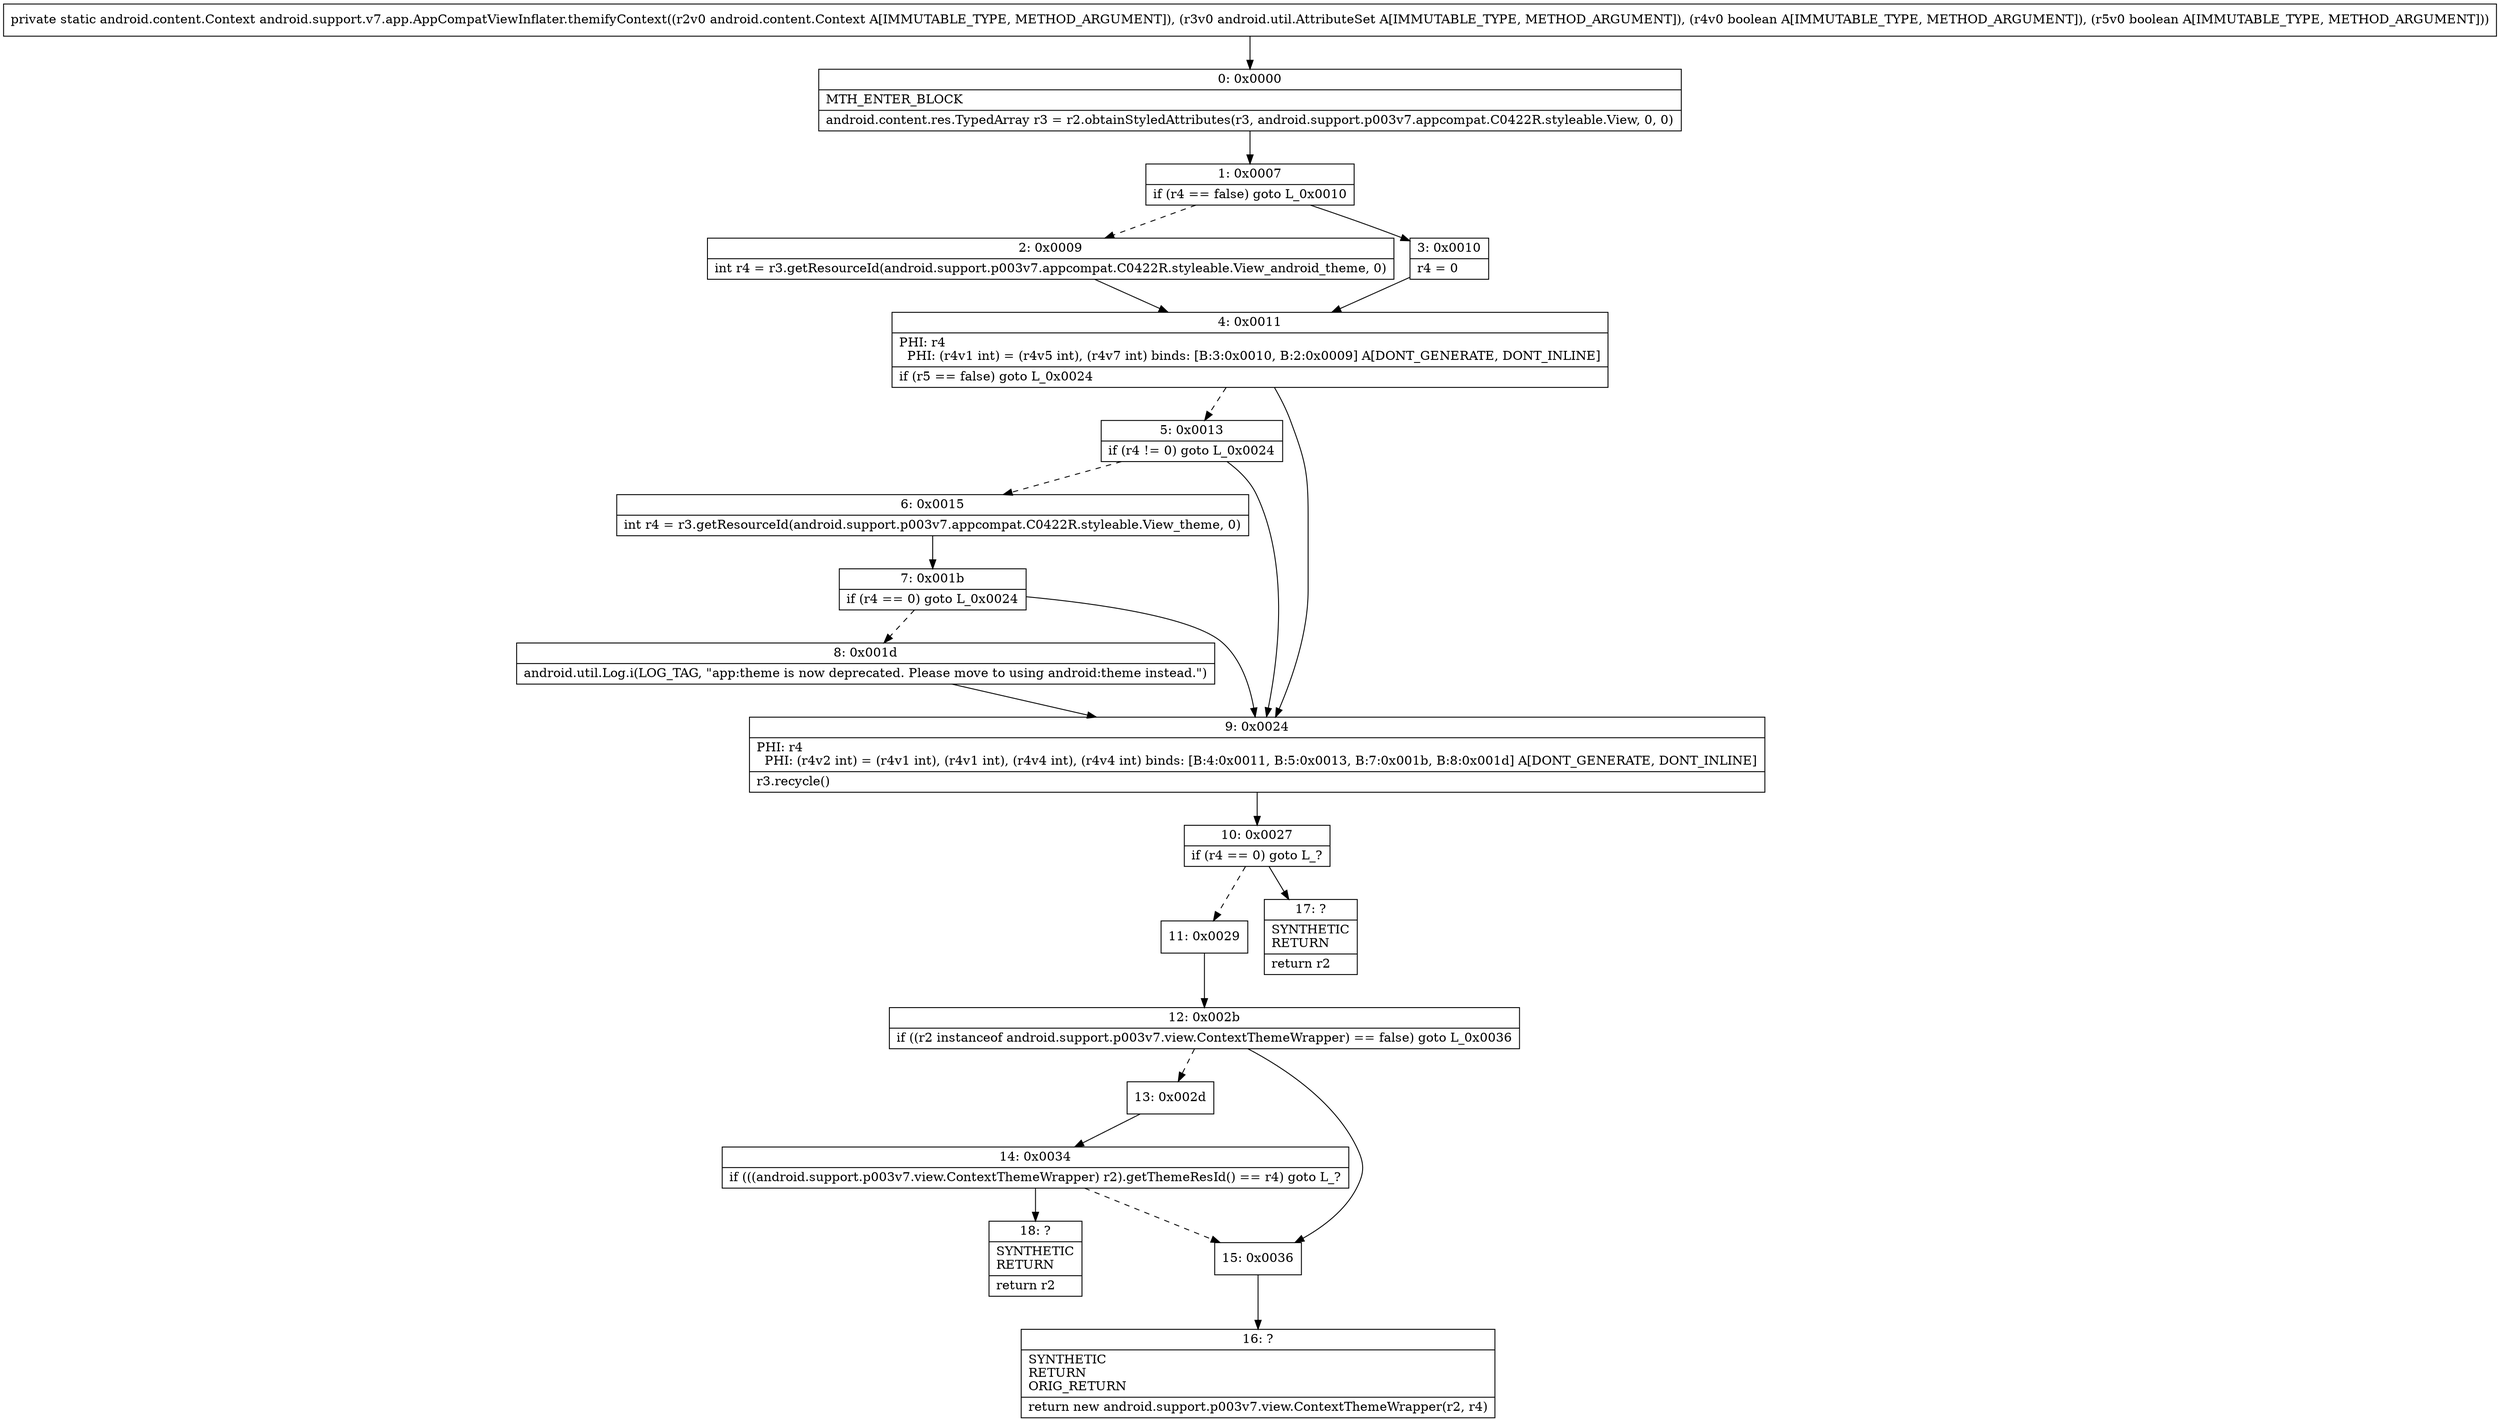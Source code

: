 digraph "CFG forandroid.support.v7.app.AppCompatViewInflater.themifyContext(Landroid\/content\/Context;Landroid\/util\/AttributeSet;ZZ)Landroid\/content\/Context;" {
Node_0 [shape=record,label="{0\:\ 0x0000|MTH_ENTER_BLOCK\l|android.content.res.TypedArray r3 = r2.obtainStyledAttributes(r3, android.support.p003v7.appcompat.C0422R.styleable.View, 0, 0)\l}"];
Node_1 [shape=record,label="{1\:\ 0x0007|if (r4 == false) goto L_0x0010\l}"];
Node_2 [shape=record,label="{2\:\ 0x0009|int r4 = r3.getResourceId(android.support.p003v7.appcompat.C0422R.styleable.View_android_theme, 0)\l}"];
Node_3 [shape=record,label="{3\:\ 0x0010|r4 = 0\l}"];
Node_4 [shape=record,label="{4\:\ 0x0011|PHI: r4 \l  PHI: (r4v1 int) = (r4v5 int), (r4v7 int) binds: [B:3:0x0010, B:2:0x0009] A[DONT_GENERATE, DONT_INLINE]\l|if (r5 == false) goto L_0x0024\l}"];
Node_5 [shape=record,label="{5\:\ 0x0013|if (r4 != 0) goto L_0x0024\l}"];
Node_6 [shape=record,label="{6\:\ 0x0015|int r4 = r3.getResourceId(android.support.p003v7.appcompat.C0422R.styleable.View_theme, 0)\l}"];
Node_7 [shape=record,label="{7\:\ 0x001b|if (r4 == 0) goto L_0x0024\l}"];
Node_8 [shape=record,label="{8\:\ 0x001d|android.util.Log.i(LOG_TAG, \"app:theme is now deprecated. Please move to using android:theme instead.\")\l}"];
Node_9 [shape=record,label="{9\:\ 0x0024|PHI: r4 \l  PHI: (r4v2 int) = (r4v1 int), (r4v1 int), (r4v4 int), (r4v4 int) binds: [B:4:0x0011, B:5:0x0013, B:7:0x001b, B:8:0x001d] A[DONT_GENERATE, DONT_INLINE]\l|r3.recycle()\l}"];
Node_10 [shape=record,label="{10\:\ 0x0027|if (r4 == 0) goto L_?\l}"];
Node_11 [shape=record,label="{11\:\ 0x0029}"];
Node_12 [shape=record,label="{12\:\ 0x002b|if ((r2 instanceof android.support.p003v7.view.ContextThemeWrapper) == false) goto L_0x0036\l}"];
Node_13 [shape=record,label="{13\:\ 0x002d}"];
Node_14 [shape=record,label="{14\:\ 0x0034|if (((android.support.p003v7.view.ContextThemeWrapper) r2).getThemeResId() == r4) goto L_?\l}"];
Node_15 [shape=record,label="{15\:\ 0x0036}"];
Node_16 [shape=record,label="{16\:\ ?|SYNTHETIC\lRETURN\lORIG_RETURN\l|return new android.support.p003v7.view.ContextThemeWrapper(r2, r4)\l}"];
Node_17 [shape=record,label="{17\:\ ?|SYNTHETIC\lRETURN\l|return r2\l}"];
Node_18 [shape=record,label="{18\:\ ?|SYNTHETIC\lRETURN\l|return r2\l}"];
MethodNode[shape=record,label="{private static android.content.Context android.support.v7.app.AppCompatViewInflater.themifyContext((r2v0 android.content.Context A[IMMUTABLE_TYPE, METHOD_ARGUMENT]), (r3v0 android.util.AttributeSet A[IMMUTABLE_TYPE, METHOD_ARGUMENT]), (r4v0 boolean A[IMMUTABLE_TYPE, METHOD_ARGUMENT]), (r5v0 boolean A[IMMUTABLE_TYPE, METHOD_ARGUMENT])) }"];
MethodNode -> Node_0;
Node_0 -> Node_1;
Node_1 -> Node_2[style=dashed];
Node_1 -> Node_3;
Node_2 -> Node_4;
Node_3 -> Node_4;
Node_4 -> Node_5[style=dashed];
Node_4 -> Node_9;
Node_5 -> Node_6[style=dashed];
Node_5 -> Node_9;
Node_6 -> Node_7;
Node_7 -> Node_8[style=dashed];
Node_7 -> Node_9;
Node_8 -> Node_9;
Node_9 -> Node_10;
Node_10 -> Node_11[style=dashed];
Node_10 -> Node_17;
Node_11 -> Node_12;
Node_12 -> Node_13[style=dashed];
Node_12 -> Node_15;
Node_13 -> Node_14;
Node_14 -> Node_15[style=dashed];
Node_14 -> Node_18;
Node_15 -> Node_16;
}

